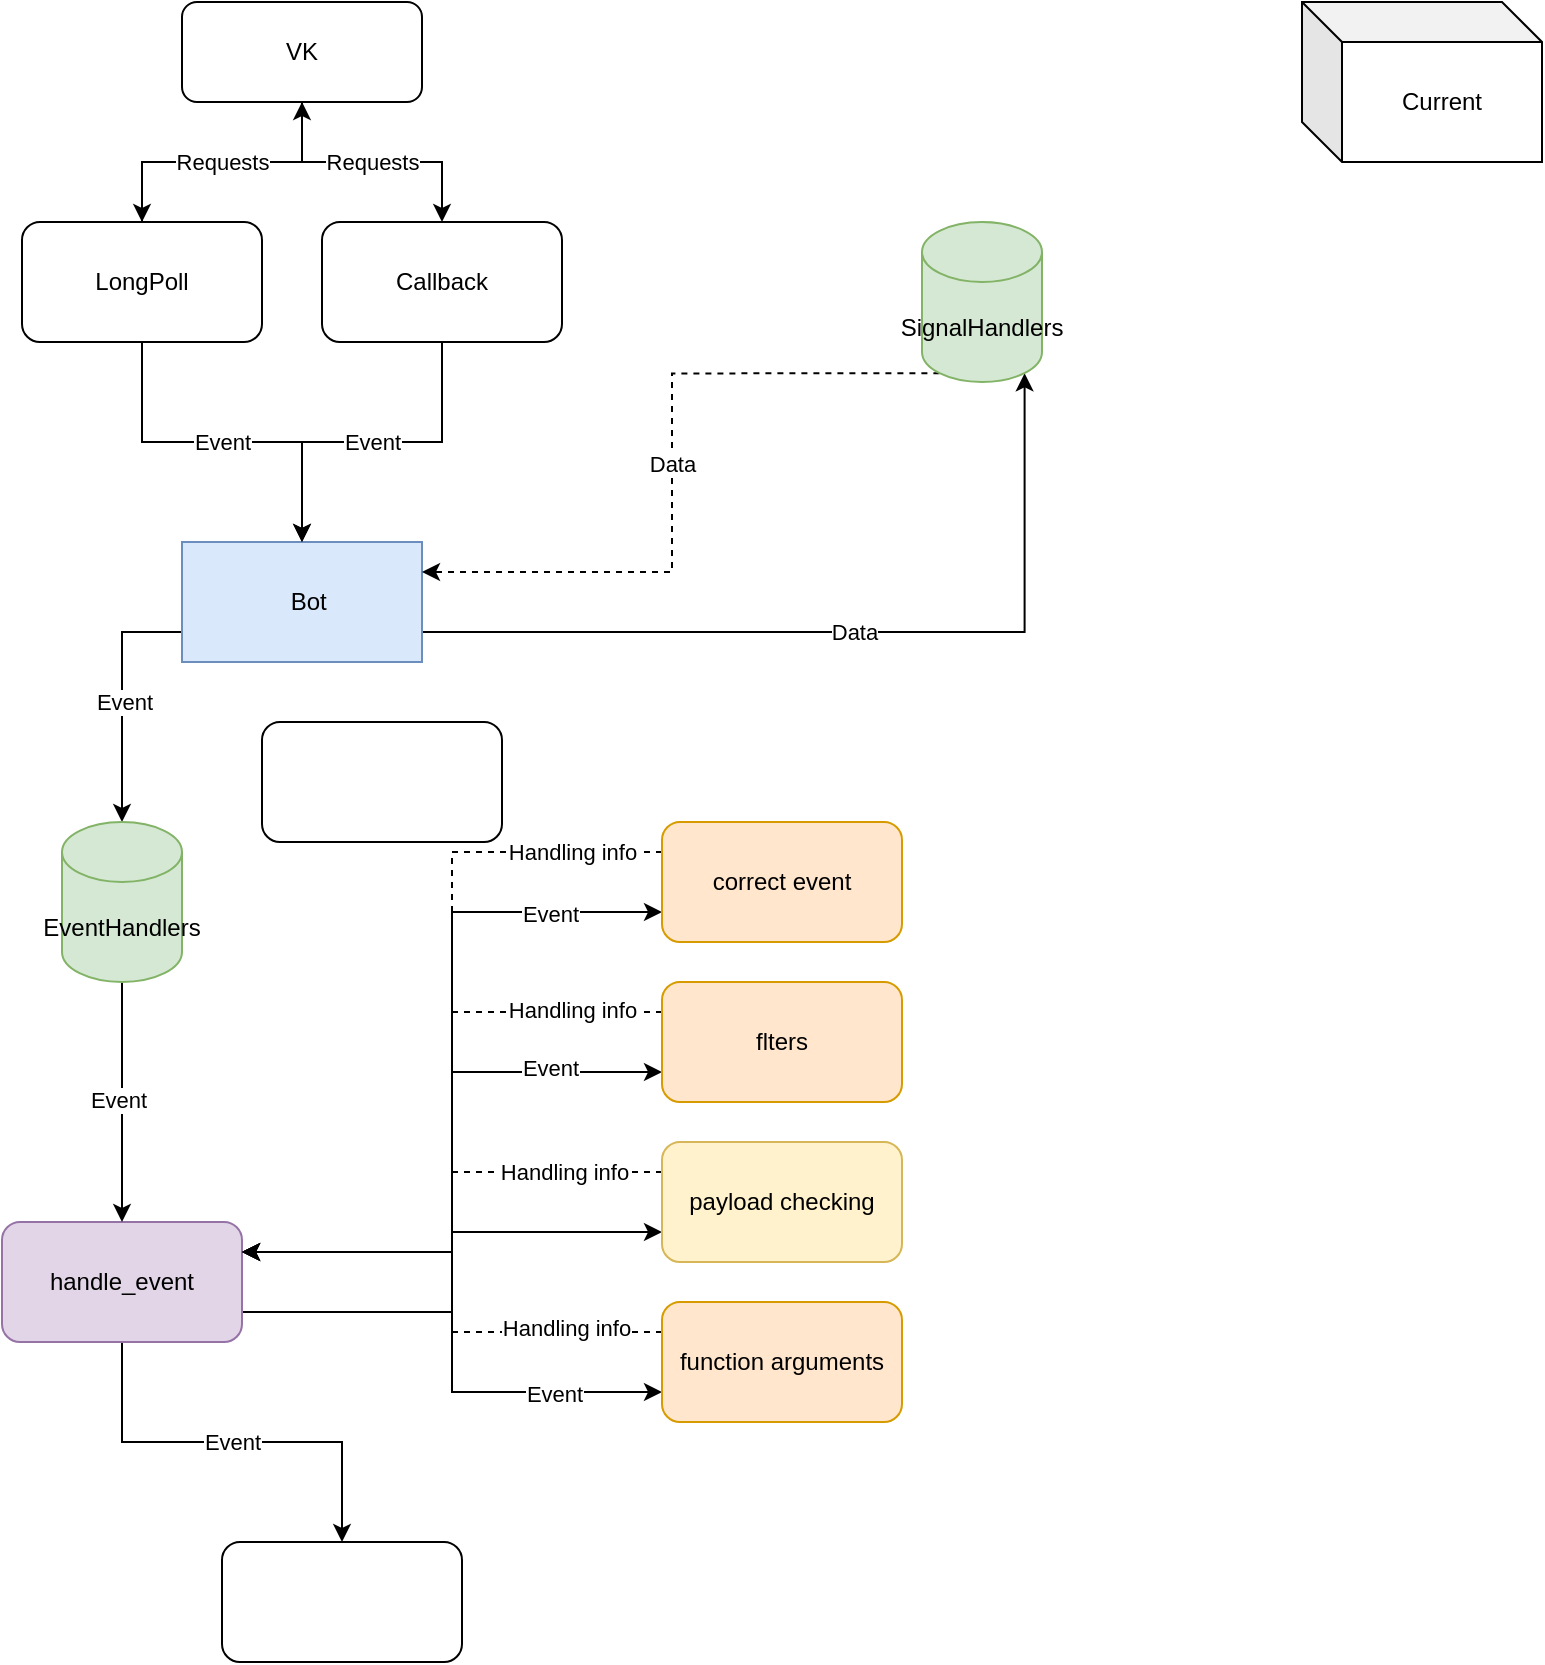 <mxfile version="13.7.5" type="github">
  <diagram id="R2lEEEUBdFMjLlhIrx00" name="Page-1">
    <mxGraphModel dx="1377" dy="801" grid="1" gridSize="10" guides="1" tooltips="1" connect="1" arrows="1" fold="1" page="1" pageScale="1" pageWidth="850" pageHeight="1100" math="0" shadow="0" extFonts="Permanent Marker^https://fonts.googleapis.com/css?family=Permanent+Marker">
      <root>
        <mxCell id="0" />
        <mxCell id="1" parent="0" />
        <mxCell id="QizWD92erUkwesUpK60B-47" style="edgeStyle=orthogonalEdgeStyle;rounded=0;orthogonalLoop=1;jettySize=auto;html=1;exitX=1;exitY=0.25;exitDx=0;exitDy=0;" edge="1" parent="1" source="QizWD92erUkwesUpK60B-2" target="QizWD92erUkwesUpK60B-24">
          <mxGeometry relative="1" as="geometry" />
        </mxCell>
        <mxCell id="QizWD92erUkwesUpK60B-49" value="Event" style="edgeLabel;html=1;align=center;verticalAlign=middle;resizable=0;points=[];" vertex="1" connectable="0" parent="QizWD92erUkwesUpK60B-47">
          <mxGeometry x="0.029" y="1" relative="1" as="geometry">
            <mxPoint as="offset" />
          </mxGeometry>
        </mxCell>
        <mxCell id="QizWD92erUkwesUpK60B-90" value="Data" style="edgeStyle=orthogonalEdgeStyle;rounded=0;orthogonalLoop=1;jettySize=auto;html=1;exitX=0;exitY=0.25;exitDx=0;exitDy=0;entryX=0.855;entryY=1;entryDx=0;entryDy=-4.35;entryPerimeter=0;" edge="1" parent="1" source="QizWD92erUkwesUpK60B-2" target="QizWD92erUkwesUpK60B-25">
          <mxGeometry relative="1" as="geometry" />
        </mxCell>
        <mxCell id="QizWD92erUkwesUpK60B-2" value="&amp;nbsp; Bot" style="rounded=0;whiteSpace=wrap;html=1;direction=west;fillColor=#dae8fc;strokeColor=#6c8ebf;" vertex="1" parent="1">
          <mxGeometry x="160" y="290" width="120" height="60" as="geometry" />
        </mxCell>
        <mxCell id="QizWD92erUkwesUpK60B-10" value="Event" style="edgeStyle=orthogonalEdgeStyle;rounded=0;orthogonalLoop=1;jettySize=auto;html=1;exitX=0.5;exitY=1;exitDx=0;exitDy=0;" edge="1" parent="1" source="QizWD92erUkwesUpK60B-6" target="QizWD92erUkwesUpK60B-2">
          <mxGeometry relative="1" as="geometry" />
        </mxCell>
        <mxCell id="QizWD92erUkwesUpK60B-18" style="edgeStyle=orthogonalEdgeStyle;rounded=0;orthogonalLoop=1;jettySize=auto;html=1;exitX=0.5;exitY=0;exitDx=0;exitDy=0;entryX=0.5;entryY=1;entryDx=0;entryDy=0;" edge="1" parent="1" source="QizWD92erUkwesUpK60B-6" target="QizWD92erUkwesUpK60B-15">
          <mxGeometry relative="1" as="geometry" />
        </mxCell>
        <mxCell id="QizWD92erUkwesUpK60B-6" value="LongPoll" style="rounded=1;whiteSpace=wrap;html=1;" vertex="1" parent="1">
          <mxGeometry x="80" y="130" width="120" height="60" as="geometry" />
        </mxCell>
        <mxCell id="QizWD92erUkwesUpK60B-9" value="Event" style="edgeStyle=orthogonalEdgeStyle;rounded=0;orthogonalLoop=1;jettySize=auto;html=1;" edge="1" parent="1" source="QizWD92erUkwesUpK60B-7" target="QizWD92erUkwesUpK60B-2">
          <mxGeometry relative="1" as="geometry" />
        </mxCell>
        <mxCell id="QizWD92erUkwesUpK60B-7" value="Callback" style="rounded=1;whiteSpace=wrap;html=1;" vertex="1" parent="1">
          <mxGeometry x="230" y="130" width="120" height="60" as="geometry" />
        </mxCell>
        <mxCell id="QizWD92erUkwesUpK60B-53" value="Event" style="edgeStyle=orthogonalEdgeStyle;rounded=0;orthogonalLoop=1;jettySize=auto;html=1;" edge="1" parent="1" source="QizWD92erUkwesUpK60B-11" target="QizWD92erUkwesUpK60B-51">
          <mxGeometry relative="1" as="geometry" />
        </mxCell>
        <mxCell id="QizWD92erUkwesUpK60B-60" value="" style="edgeStyle=orthogonalEdgeStyle;rounded=0;orthogonalLoop=1;jettySize=auto;html=1;entryX=0;entryY=0.75;entryDx=0;entryDy=0;exitX=1;exitY=0.75;exitDx=0;exitDy=0;" edge="1" parent="1" source="QizWD92erUkwesUpK60B-11" target="QizWD92erUkwesUpK60B-40">
          <mxGeometry relative="1" as="geometry" />
        </mxCell>
        <mxCell id="QizWD92erUkwesUpK60B-62" value="Event" style="edgeLabel;html=1;align=center;verticalAlign=middle;resizable=0;points=[];" vertex="1" connectable="0" parent="QizWD92erUkwesUpK60B-60">
          <mxGeometry x="0.657" y="2" relative="1" as="geometry">
            <mxPoint as="offset" />
          </mxGeometry>
        </mxCell>
        <mxCell id="QizWD92erUkwesUpK60B-63" style="edgeStyle=orthogonalEdgeStyle;rounded=0;orthogonalLoop=1;jettySize=auto;html=1;entryX=0;entryY=0.75;entryDx=0;entryDy=0;exitX=1;exitY=0.75;exitDx=0;exitDy=0;" edge="1" parent="1" source="QizWD92erUkwesUpK60B-11" target="QizWD92erUkwesUpK60B-58">
          <mxGeometry relative="1" as="geometry" />
        </mxCell>
        <mxCell id="QizWD92erUkwesUpK60B-64" value="Event" style="edgeLabel;html=1;align=center;verticalAlign=middle;resizable=0;points=[];" vertex="1" connectable="0" parent="QizWD92erUkwesUpK60B-63">
          <mxGeometry x="0.728" y="-1" relative="1" as="geometry">
            <mxPoint as="offset" />
          </mxGeometry>
        </mxCell>
        <mxCell id="QizWD92erUkwesUpK60B-66" style="edgeStyle=orthogonalEdgeStyle;rounded=0;orthogonalLoop=1;jettySize=auto;html=1;exitX=1;exitY=0.75;exitDx=0;exitDy=0;entryX=0;entryY=0.75;entryDx=0;entryDy=0;" edge="1" parent="1" source="QizWD92erUkwesUpK60B-11" target="QizWD92erUkwesUpK60B-65">
          <mxGeometry relative="1" as="geometry" />
        </mxCell>
        <mxCell id="QizWD92erUkwesUpK60B-67" value="Event" style="edgeLabel;html=1;align=center;verticalAlign=middle;resizable=0;points=[];" vertex="1" connectable="0" parent="QizWD92erUkwesUpK60B-66">
          <mxGeometry x="0.568" y="-1" relative="1" as="geometry">
            <mxPoint as="offset" />
          </mxGeometry>
        </mxCell>
        <mxCell id="QizWD92erUkwesUpK60B-80" style="edgeStyle=orthogonalEdgeStyle;rounded=0;orthogonalLoop=1;jettySize=auto;html=1;exitX=1;exitY=0.75;exitDx=0;exitDy=0;entryX=0;entryY=0.75;entryDx=0;entryDy=0;" edge="1" parent="1" source="QizWD92erUkwesUpK60B-11" target="QizWD92erUkwesUpK60B-79">
          <mxGeometry relative="1" as="geometry">
            <mxPoint x="590" y="630" as="targetPoint" />
          </mxGeometry>
        </mxCell>
        <mxCell id="QizWD92erUkwesUpK60B-11" value="handle_event" style="rounded=1;whiteSpace=wrap;html=1;fillColor=#e1d5e7;strokeColor=#9673a6;" vertex="1" parent="1">
          <mxGeometry x="70" y="630" width="120" height="60" as="geometry" />
        </mxCell>
        <mxCell id="QizWD92erUkwesUpK60B-16" value="Requests" style="edgeStyle=orthogonalEdgeStyle;rounded=0;orthogonalLoop=1;jettySize=auto;html=1;" edge="1" parent="1" source="QizWD92erUkwesUpK60B-15" target="QizWD92erUkwesUpK60B-6">
          <mxGeometry relative="1" as="geometry" />
        </mxCell>
        <mxCell id="QizWD92erUkwesUpK60B-17" value="Requests" style="edgeStyle=orthogonalEdgeStyle;rounded=0;orthogonalLoop=1;jettySize=auto;html=1;" edge="1" parent="1" source="QizWD92erUkwesUpK60B-15" target="QizWD92erUkwesUpK60B-7">
          <mxGeometry relative="1" as="geometry" />
        </mxCell>
        <mxCell id="QizWD92erUkwesUpK60B-15" value="VK" style="rounded=1;whiteSpace=wrap;html=1;" vertex="1" parent="1">
          <mxGeometry x="160" y="20" width="120" height="50" as="geometry" />
        </mxCell>
        <mxCell id="QizWD92erUkwesUpK60B-20" value="" style="rounded=1;whiteSpace=wrap;html=1;" vertex="1" parent="1">
          <mxGeometry x="200" y="380" width="120" height="60" as="geometry" />
        </mxCell>
        <mxCell id="QizWD92erUkwesUpK60B-55" style="edgeStyle=orthogonalEdgeStyle;rounded=0;orthogonalLoop=1;jettySize=auto;html=1;entryX=0.5;entryY=0;entryDx=0;entryDy=0;" edge="1" parent="1" source="QizWD92erUkwesUpK60B-24" target="QizWD92erUkwesUpK60B-11">
          <mxGeometry relative="1" as="geometry" />
        </mxCell>
        <mxCell id="QizWD92erUkwesUpK60B-56" value="Event" style="edgeLabel;html=1;align=center;verticalAlign=middle;resizable=0;points=[];" vertex="1" connectable="0" parent="QizWD92erUkwesUpK60B-55">
          <mxGeometry x="-0.019" y="-2" relative="1" as="geometry">
            <mxPoint as="offset" />
          </mxGeometry>
        </mxCell>
        <mxCell id="QizWD92erUkwesUpK60B-24" value="EventHandlers" style="shape=cylinder3;whiteSpace=wrap;html=1;boundedLbl=1;backgroundOutline=1;size=15;fillColor=#d5e8d4;strokeColor=#82b366;" vertex="1" parent="1">
          <mxGeometry x="100" y="430" width="60" height="80" as="geometry" />
        </mxCell>
        <mxCell id="QizWD92erUkwesUpK60B-91" value="Data" style="edgeStyle=orthogonalEdgeStyle;rounded=0;orthogonalLoop=1;jettySize=auto;html=1;exitX=0.145;exitY=1;exitDx=0;exitDy=-4.35;exitPerimeter=0;entryX=0;entryY=0.75;entryDx=0;entryDy=0;dashed=1;" edge="1" parent="1" source="QizWD92erUkwesUpK60B-25" target="QizWD92erUkwesUpK60B-2">
          <mxGeometry relative="1" as="geometry" />
        </mxCell>
        <mxCell id="QizWD92erUkwesUpK60B-25" value="SignalHandlers" style="shape=cylinder3;whiteSpace=wrap;html=1;boundedLbl=1;backgroundOutline=1;size=15;fillColor=#d5e8d4;strokeColor=#82b366;" vertex="1" parent="1">
          <mxGeometry x="530" y="130" width="60" height="80" as="geometry" />
        </mxCell>
        <mxCell id="QizWD92erUkwesUpK60B-29" value="Current" style="shape=cube;whiteSpace=wrap;html=1;boundedLbl=1;backgroundOutline=1;darkOpacity=0.05;darkOpacity2=0.1;" vertex="1" parent="1">
          <mxGeometry x="720" y="20" width="120" height="80" as="geometry" />
        </mxCell>
        <mxCell id="QizWD92erUkwesUpK60B-72" style="edgeStyle=orthogonalEdgeStyle;rounded=0;orthogonalLoop=1;jettySize=auto;html=1;exitX=0;exitY=0.25;exitDx=0;exitDy=0;entryX=1;entryY=0.25;entryDx=0;entryDy=0;dashed=1;" edge="1" parent="1" source="QizWD92erUkwesUpK60B-40" target="QizWD92erUkwesUpK60B-11">
          <mxGeometry relative="1" as="geometry" />
        </mxCell>
        <mxCell id="QizWD92erUkwesUpK60B-75" value="Handling info" style="edgeLabel;html=1;align=center;verticalAlign=middle;resizable=0;points=[];" vertex="1" connectable="0" parent="QizWD92erUkwesUpK60B-72">
          <mxGeometry x="-0.723" y="-1" relative="1" as="geometry">
            <mxPoint as="offset" />
          </mxGeometry>
        </mxCell>
        <mxCell id="QizWD92erUkwesUpK60B-40" value="flters" style="whiteSpace=wrap;html=1;rounded=1;fillColor=#ffe6cc;strokeColor=#d79b00;" vertex="1" parent="1">
          <mxGeometry x="400" y="510" width="120" height="60" as="geometry" />
        </mxCell>
        <mxCell id="QizWD92erUkwesUpK60B-51" value="" style="whiteSpace=wrap;html=1;rounded=1;" vertex="1" parent="1">
          <mxGeometry x="180" y="790" width="120" height="60" as="geometry" />
        </mxCell>
        <mxCell id="QizWD92erUkwesUpK60B-70" style="edgeStyle=orthogonalEdgeStyle;rounded=0;orthogonalLoop=1;jettySize=auto;html=1;exitX=0;exitY=0.25;exitDx=0;exitDy=0;entryX=1;entryY=0.25;entryDx=0;entryDy=0;dashed=1;" edge="1" parent="1" source="QizWD92erUkwesUpK60B-58" target="QizWD92erUkwesUpK60B-11">
          <mxGeometry relative="1" as="geometry" />
        </mxCell>
        <mxCell id="QizWD92erUkwesUpK60B-71" value="Handling info" style="edgeLabel;html=1;align=center;verticalAlign=middle;resizable=0;points=[];" vertex="1" connectable="0" parent="QizWD92erUkwesUpK60B-70">
          <mxGeometry x="-0.78" relative="1" as="geometry">
            <mxPoint as="offset" />
          </mxGeometry>
        </mxCell>
        <mxCell id="QizWD92erUkwesUpK60B-58" value="correct event" style="rounded=1;whiteSpace=wrap;html=1;fillColor=#ffe6cc;strokeColor=#d79b00;" vertex="1" parent="1">
          <mxGeometry x="400" y="430" width="120" height="60" as="geometry" />
        </mxCell>
        <mxCell id="QizWD92erUkwesUpK60B-76" style="edgeStyle=orthogonalEdgeStyle;rounded=0;orthogonalLoop=1;jettySize=auto;html=1;exitX=0;exitY=0.25;exitDx=0;exitDy=0;entryX=1;entryY=0.25;entryDx=0;entryDy=0;dashed=1;" edge="1" parent="1" source="QizWD92erUkwesUpK60B-65" target="QizWD92erUkwesUpK60B-11">
          <mxGeometry relative="1" as="geometry" />
        </mxCell>
        <mxCell id="QizWD92erUkwesUpK60B-77" value="Handling info" style="edgeLabel;html=1;align=center;verticalAlign=middle;resizable=0;points=[];" vertex="1" connectable="0" parent="QizWD92erUkwesUpK60B-76">
          <mxGeometry x="-0.614" y="-2" relative="1" as="geometry">
            <mxPoint as="offset" />
          </mxGeometry>
        </mxCell>
        <mxCell id="QizWD92erUkwesUpK60B-65" value="function arguments" style="rounded=1;whiteSpace=wrap;html=1;fillColor=#ffe6cc;strokeColor=#d79b00;" vertex="1" parent="1">
          <mxGeometry x="400" y="670" width="120" height="60" as="geometry" />
        </mxCell>
        <mxCell id="QizWD92erUkwesUpK60B-81" style="edgeStyle=orthogonalEdgeStyle;rounded=0;orthogonalLoop=1;jettySize=auto;html=1;exitX=0;exitY=0.25;exitDx=0;exitDy=0;entryX=1;entryY=0.25;entryDx=0;entryDy=0;dashed=1;" edge="1" parent="1" source="QizWD92erUkwesUpK60B-79" target="QizWD92erUkwesUpK60B-11">
          <mxGeometry relative="1" as="geometry" />
        </mxCell>
        <mxCell id="QizWD92erUkwesUpK60B-83" value="Handling info" style="edgeLabel;html=1;align=center;verticalAlign=middle;resizable=0;points=[];" vertex="1" connectable="0" parent="QizWD92erUkwesUpK60B-81">
          <mxGeometry x="-0.605" relative="1" as="geometry">
            <mxPoint as="offset" />
          </mxGeometry>
        </mxCell>
        <mxCell id="QizWD92erUkwesUpK60B-79" value="payload checking" style="rounded=1;whiteSpace=wrap;html=1;fillColor=#fff2cc;strokeColor=#d6b656;" vertex="1" parent="1">
          <mxGeometry x="400" y="590" width="120" height="60" as="geometry" />
        </mxCell>
      </root>
    </mxGraphModel>
  </diagram>
</mxfile>
